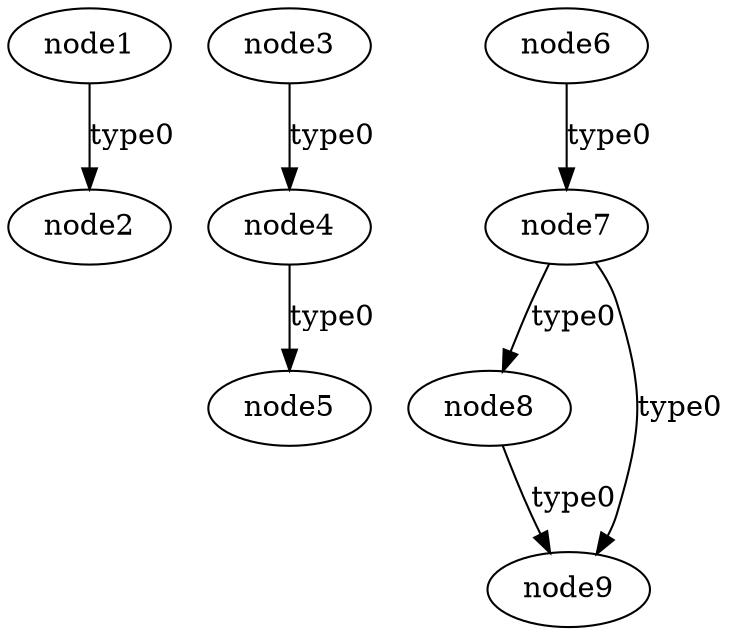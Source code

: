 digraph G { 
    node1 -> node2[ label="type0"];
    node3 -> node4[ label="type0"];
    node4 -> node5[ label="type0"];
    node6 -> node7[ label="type0"];
    node7 -> node8[ label="type0"];
    node7 -> node9[ label="type0"];
    node8 -> node9[ label="type0"];
}
